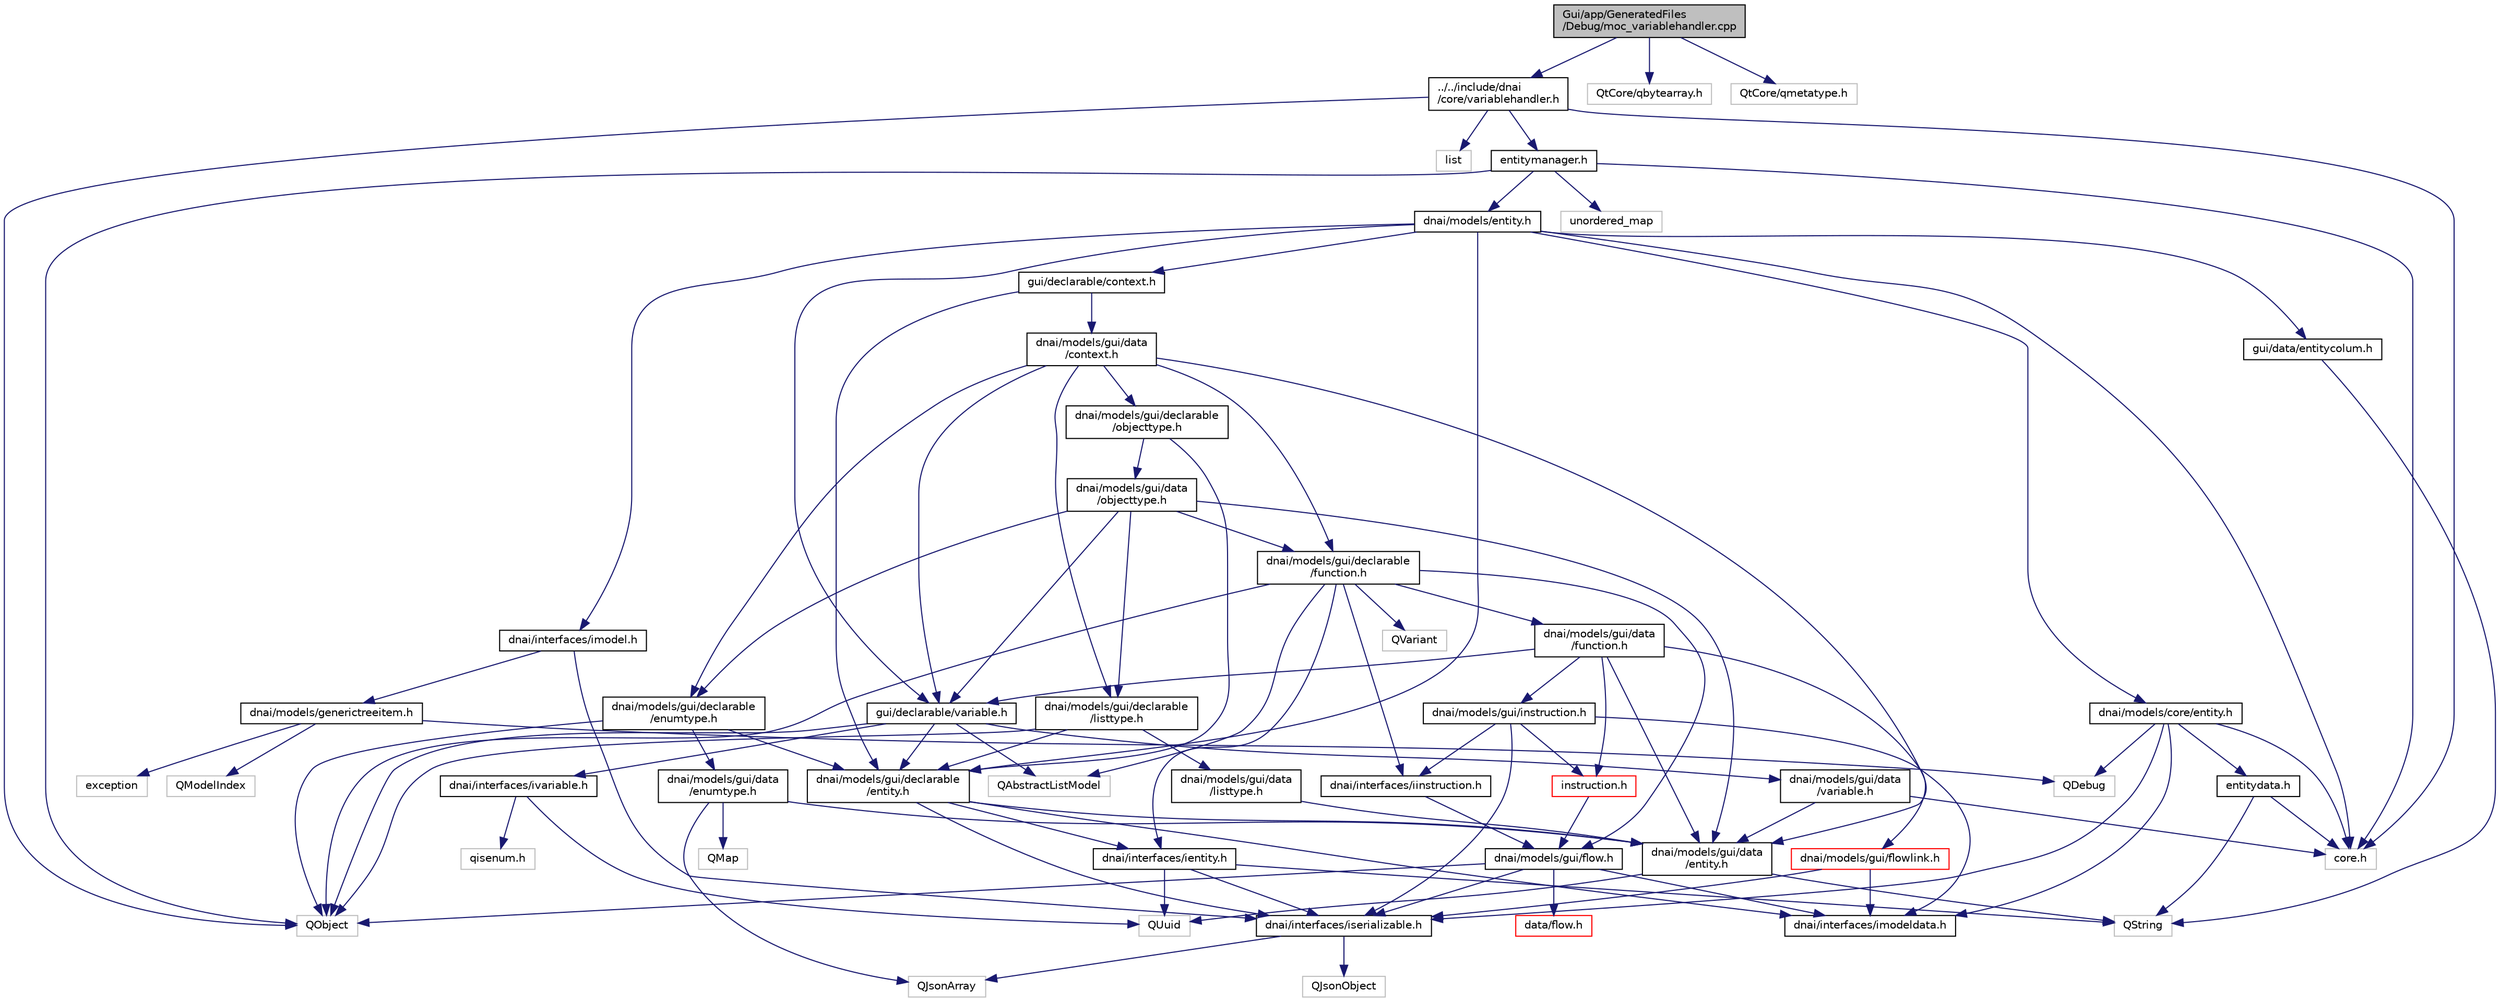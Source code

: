 digraph "Gui/app/GeneratedFiles/Debug/moc_variablehandler.cpp"
{
  edge [fontname="Helvetica",fontsize="10",labelfontname="Helvetica",labelfontsize="10"];
  node [fontname="Helvetica",fontsize="10",shape=record];
  Node1 [label="Gui/app/GeneratedFiles\l/Debug/moc_variablehandler.cpp",height=0.2,width=0.4,color="black", fillcolor="grey75", style="filled", fontcolor="black"];
  Node1 -> Node2 [color="midnightblue",fontsize="10",style="solid",fontname="Helvetica"];
  Node2 [label="../../include/dnai\l/core/variablehandler.h",height=0.2,width=0.4,color="black", fillcolor="white", style="filled",URL="$variablehandler_8h.html"];
  Node2 -> Node3 [color="midnightblue",fontsize="10",style="solid",fontname="Helvetica"];
  Node3 [label="QObject",height=0.2,width=0.4,color="grey75", fillcolor="white", style="filled"];
  Node2 -> Node4 [color="midnightblue",fontsize="10",style="solid",fontname="Helvetica"];
  Node4 [label="list",height=0.2,width=0.4,color="grey75", fillcolor="white", style="filled"];
  Node2 -> Node5 [color="midnightblue",fontsize="10",style="solid",fontname="Helvetica"];
  Node5 [label="entitymanager.h",height=0.2,width=0.4,color="black", fillcolor="white", style="filled",URL="$entitymanager_8h.html"];
  Node5 -> Node6 [color="midnightblue",fontsize="10",style="solid",fontname="Helvetica"];
  Node6 [label="unordered_map",height=0.2,width=0.4,color="grey75", fillcolor="white", style="filled"];
  Node5 -> Node3 [color="midnightblue",fontsize="10",style="solid",fontname="Helvetica"];
  Node5 -> Node7 [color="midnightblue",fontsize="10",style="solid",fontname="Helvetica"];
  Node7 [label="core.h",height=0.2,width=0.4,color="grey75", fillcolor="white", style="filled"];
  Node5 -> Node8 [color="midnightblue",fontsize="10",style="solid",fontname="Helvetica"];
  Node8 [label="dnai/models/entity.h",height=0.2,width=0.4,color="black", fillcolor="white", style="filled",URL="$entity_8h.html"];
  Node8 -> Node9 [color="midnightblue",fontsize="10",style="solid",fontname="Helvetica"];
  Node9 [label="dnai/models/core/entity.h",height=0.2,width=0.4,color="black", fillcolor="white", style="filled",URL="$core_2entity_8h.html"];
  Node9 -> Node10 [color="midnightblue",fontsize="10",style="solid",fontname="Helvetica"];
  Node10 [label="QDebug",height=0.2,width=0.4,color="grey75", fillcolor="white", style="filled"];
  Node9 -> Node7 [color="midnightblue",fontsize="10",style="solid",fontname="Helvetica"];
  Node9 -> Node11 [color="midnightblue",fontsize="10",style="solid",fontname="Helvetica"];
  Node11 [label="entitydata.h",height=0.2,width=0.4,color="black", fillcolor="white", style="filled",URL="$entitydata_8h.html"];
  Node11 -> Node12 [color="midnightblue",fontsize="10",style="solid",fontname="Helvetica"];
  Node12 [label="QString",height=0.2,width=0.4,color="grey75", fillcolor="white", style="filled"];
  Node11 -> Node7 [color="midnightblue",fontsize="10",style="solid",fontname="Helvetica"];
  Node9 -> Node13 [color="midnightblue",fontsize="10",style="solid",fontname="Helvetica"];
  Node13 [label="dnai/interfaces/imodeldata.h",height=0.2,width=0.4,color="black", fillcolor="white", style="filled",URL="$imodeldata_8h.html"];
  Node9 -> Node14 [color="midnightblue",fontsize="10",style="solid",fontname="Helvetica"];
  Node14 [label="dnai/interfaces/iserializable.h",height=0.2,width=0.4,color="black", fillcolor="white", style="filled",URL="$iserializable_8h.html"];
  Node14 -> Node15 [color="midnightblue",fontsize="10",style="solid",fontname="Helvetica"];
  Node15 [label="QJsonObject",height=0.2,width=0.4,color="grey75", fillcolor="white", style="filled"];
  Node14 -> Node16 [color="midnightblue",fontsize="10",style="solid",fontname="Helvetica"];
  Node16 [label="QJsonArray",height=0.2,width=0.4,color="grey75", fillcolor="white", style="filled"];
  Node8 -> Node17 [color="midnightblue",fontsize="10",style="solid",fontname="Helvetica"];
  Node17 [label="dnai/models/gui/declarable\l/entity.h",height=0.2,width=0.4,color="black", fillcolor="white", style="filled",URL="$gui_2declarable_2entity_8h.html"];
  Node17 -> Node13 [color="midnightblue",fontsize="10",style="solid",fontname="Helvetica"];
  Node17 -> Node14 [color="midnightblue",fontsize="10",style="solid",fontname="Helvetica"];
  Node17 -> Node18 [color="midnightblue",fontsize="10",style="solid",fontname="Helvetica"];
  Node18 [label="dnai/models/gui/data\l/entity.h",height=0.2,width=0.4,color="black", fillcolor="white", style="filled",URL="$gui_2data_2entity_8h.html"];
  Node18 -> Node12 [color="midnightblue",fontsize="10",style="solid",fontname="Helvetica"];
  Node18 -> Node19 [color="midnightblue",fontsize="10",style="solid",fontname="Helvetica"];
  Node19 [label="QUuid",height=0.2,width=0.4,color="grey75", fillcolor="white", style="filled"];
  Node17 -> Node20 [color="midnightblue",fontsize="10",style="solid",fontname="Helvetica"];
  Node20 [label="dnai/interfaces/ientity.h",height=0.2,width=0.4,color="black", fillcolor="white", style="filled",URL="$ientity_8h.html"];
  Node20 -> Node19 [color="midnightblue",fontsize="10",style="solid",fontname="Helvetica"];
  Node20 -> Node12 [color="midnightblue",fontsize="10",style="solid",fontname="Helvetica"];
  Node20 -> Node14 [color="midnightblue",fontsize="10",style="solid",fontname="Helvetica"];
  Node8 -> Node7 [color="midnightblue",fontsize="10",style="solid",fontname="Helvetica"];
  Node8 -> Node21 [color="midnightblue",fontsize="10",style="solid",fontname="Helvetica"];
  Node21 [label="dnai/interfaces/imodel.h",height=0.2,width=0.4,color="black", fillcolor="white", style="filled",URL="$imodel_8h.html"];
  Node21 -> Node14 [color="midnightblue",fontsize="10",style="solid",fontname="Helvetica"];
  Node21 -> Node22 [color="midnightblue",fontsize="10",style="solid",fontname="Helvetica"];
  Node22 [label="dnai/models/generictreeitem.h",height=0.2,width=0.4,color="black", fillcolor="white", style="filled",URL="$generictreeitem_8h.html"];
  Node22 -> Node23 [color="midnightblue",fontsize="10",style="solid",fontname="Helvetica"];
  Node23 [label="exception",height=0.2,width=0.4,color="grey75", fillcolor="white", style="filled"];
  Node22 -> Node10 [color="midnightblue",fontsize="10",style="solid",fontname="Helvetica"];
  Node22 -> Node24 [color="midnightblue",fontsize="10",style="solid",fontname="Helvetica"];
  Node24 [label="QModelIndex",height=0.2,width=0.4,color="grey75", fillcolor="white", style="filled"];
  Node8 -> Node25 [color="midnightblue",fontsize="10",style="solid",fontname="Helvetica"];
  Node25 [label="gui/data/entitycolum.h",height=0.2,width=0.4,color="black", fillcolor="white", style="filled",URL="$entitycolum_8h.html"];
  Node25 -> Node12 [color="midnightblue",fontsize="10",style="solid",fontname="Helvetica"];
  Node8 -> Node26 [color="midnightblue",fontsize="10",style="solid",fontname="Helvetica"];
  Node26 [label="gui/declarable/variable.h",height=0.2,width=0.4,color="black", fillcolor="white", style="filled",URL="$declarable_2variable_8h.html"];
  Node26 -> Node3 [color="midnightblue",fontsize="10",style="solid",fontname="Helvetica"];
  Node26 -> Node27 [color="midnightblue",fontsize="10",style="solid",fontname="Helvetica"];
  Node27 [label="dnai/interfaces/ivariable.h",height=0.2,width=0.4,color="black", fillcolor="white", style="filled",URL="$ivariable_8h.html"];
  Node27 -> Node28 [color="midnightblue",fontsize="10",style="solid",fontname="Helvetica"];
  Node28 [label="qisenum.h",height=0.2,width=0.4,color="grey75", fillcolor="white", style="filled"];
  Node27 -> Node19 [color="midnightblue",fontsize="10",style="solid",fontname="Helvetica"];
  Node26 -> Node29 [color="midnightblue",fontsize="10",style="solid",fontname="Helvetica"];
  Node29 [label="dnai/models/gui/data\l/variable.h",height=0.2,width=0.4,color="black", fillcolor="white", style="filled",URL="$data_2variable_8h.html"];
  Node29 -> Node18 [color="midnightblue",fontsize="10",style="solid",fontname="Helvetica"];
  Node29 -> Node7 [color="midnightblue",fontsize="10",style="solid",fontname="Helvetica"];
  Node26 -> Node17 [color="midnightblue",fontsize="10",style="solid",fontname="Helvetica"];
  Node26 -> Node30 [color="midnightblue",fontsize="10",style="solid",fontname="Helvetica"];
  Node30 [label="QAbstractListModel",height=0.2,width=0.4,color="grey75", fillcolor="white", style="filled"];
  Node8 -> Node31 [color="midnightblue",fontsize="10",style="solid",fontname="Helvetica"];
  Node31 [label="gui/declarable/context.h",height=0.2,width=0.4,color="black", fillcolor="white", style="filled",URL="$declarable_2context_8h.html"];
  Node31 -> Node32 [color="midnightblue",fontsize="10",style="solid",fontname="Helvetica"];
  Node32 [label="dnai/models/gui/data\l/context.h",height=0.2,width=0.4,color="black", fillcolor="white", style="filled",URL="$data_2context_8h.html"];
  Node32 -> Node18 [color="midnightblue",fontsize="10",style="solid",fontname="Helvetica"];
  Node32 -> Node26 [color="midnightblue",fontsize="10",style="solid",fontname="Helvetica"];
  Node32 -> Node33 [color="midnightblue",fontsize="10",style="solid",fontname="Helvetica"];
  Node33 [label="dnai/models/gui/declarable\l/function.h",height=0.2,width=0.4,color="black", fillcolor="white", style="filled",URL="$declarable_2function_8h.html"];
  Node33 -> Node3 [color="midnightblue",fontsize="10",style="solid",fontname="Helvetica"];
  Node33 -> Node30 [color="midnightblue",fontsize="10",style="solid",fontname="Helvetica"];
  Node33 -> Node34 [color="midnightblue",fontsize="10",style="solid",fontname="Helvetica"];
  Node34 [label="QVariant",height=0.2,width=0.4,color="grey75", fillcolor="white", style="filled"];
  Node33 -> Node20 [color="midnightblue",fontsize="10",style="solid",fontname="Helvetica"];
  Node33 -> Node35 [color="midnightblue",fontsize="10",style="solid",fontname="Helvetica"];
  Node35 [label="dnai/interfaces/iinstruction.h",height=0.2,width=0.4,color="black", fillcolor="white", style="filled",URL="$iinstruction_8h.html"];
  Node35 -> Node36 [color="midnightblue",fontsize="10",style="solid",fontname="Helvetica"];
  Node36 [label="dnai/models/gui/flow.h",height=0.2,width=0.4,color="black", fillcolor="white", style="filled",URL="$models_2gui_2flow_8h.html"];
  Node36 -> Node3 [color="midnightblue",fontsize="10",style="solid",fontname="Helvetica"];
  Node36 -> Node13 [color="midnightblue",fontsize="10",style="solid",fontname="Helvetica"];
  Node36 -> Node14 [color="midnightblue",fontsize="10",style="solid",fontname="Helvetica"];
  Node36 -> Node37 [color="midnightblue",fontsize="10",style="solid",fontname="Helvetica"];
  Node37 [label="data/flow.h",height=0.2,width=0.4,color="red", fillcolor="white", style="filled",URL="$models_2gui_2data_2flow_8h.html"];
  Node33 -> Node38 [color="midnightblue",fontsize="10",style="solid",fontname="Helvetica"];
  Node38 [label="dnai/models/gui/data\l/function.h",height=0.2,width=0.4,color="black", fillcolor="white", style="filled",URL="$data_2function_8h.html"];
  Node38 -> Node18 [color="midnightblue",fontsize="10",style="solid",fontname="Helvetica"];
  Node38 -> Node39 [color="midnightblue",fontsize="10",style="solid",fontname="Helvetica"];
  Node39 [label="instruction.h",height=0.2,width=0.4,color="red", fillcolor="white", style="filled",URL="$gui_2data_2instruction_8h.html"];
  Node39 -> Node36 [color="midnightblue",fontsize="10",style="solid",fontname="Helvetica"];
  Node38 -> Node26 [color="midnightblue",fontsize="10",style="solid",fontname="Helvetica"];
  Node38 -> Node40 [color="midnightblue",fontsize="10",style="solid",fontname="Helvetica"];
  Node40 [label="dnai/models/gui/instruction.h",height=0.2,width=0.4,color="black", fillcolor="white", style="filled",URL="$gui_2instruction_8h.html"];
  Node40 -> Node13 [color="midnightblue",fontsize="10",style="solid",fontname="Helvetica"];
  Node40 -> Node14 [color="midnightblue",fontsize="10",style="solid",fontname="Helvetica"];
  Node40 -> Node39 [color="midnightblue",fontsize="10",style="solid",fontname="Helvetica"];
  Node40 -> Node35 [color="midnightblue",fontsize="10",style="solid",fontname="Helvetica"];
  Node38 -> Node41 [color="midnightblue",fontsize="10",style="solid",fontname="Helvetica"];
  Node41 [label="dnai/models/gui/flowlink.h",height=0.2,width=0.4,color="red", fillcolor="white", style="filled",URL="$flowlink_8h.html"];
  Node41 -> Node13 [color="midnightblue",fontsize="10",style="solid",fontname="Helvetica"];
  Node41 -> Node14 [color="midnightblue",fontsize="10",style="solid",fontname="Helvetica"];
  Node33 -> Node36 [color="midnightblue",fontsize="10",style="solid",fontname="Helvetica"];
  Node32 -> Node42 [color="midnightblue",fontsize="10",style="solid",fontname="Helvetica"];
  Node42 [label="dnai/models/gui/declarable\l/objecttype.h",height=0.2,width=0.4,color="black", fillcolor="white", style="filled",URL="$declarable_2objecttype_8h.html"];
  Node42 -> Node43 [color="midnightblue",fontsize="10",style="solid",fontname="Helvetica"];
  Node43 [label="dnai/models/gui/data\l/objecttype.h",height=0.2,width=0.4,color="black", fillcolor="white", style="filled",URL="$data_2objecttype_8h.html"];
  Node43 -> Node18 [color="midnightblue",fontsize="10",style="solid",fontname="Helvetica"];
  Node43 -> Node26 [color="midnightblue",fontsize="10",style="solid",fontname="Helvetica"];
  Node43 -> Node33 [color="midnightblue",fontsize="10",style="solid",fontname="Helvetica"];
  Node43 -> Node44 [color="midnightblue",fontsize="10",style="solid",fontname="Helvetica"];
  Node44 [label="dnai/models/gui/declarable\l/enumtype.h",height=0.2,width=0.4,color="black", fillcolor="white", style="filled",URL="$declarable_2enumtype_8h.html"];
  Node44 -> Node45 [color="midnightblue",fontsize="10",style="solid",fontname="Helvetica"];
  Node45 [label="dnai/models/gui/data\l/enumtype.h",height=0.2,width=0.4,color="black", fillcolor="white", style="filled",URL="$data_2enumtype_8h.html"];
  Node45 -> Node16 [color="midnightblue",fontsize="10",style="solid",fontname="Helvetica"];
  Node45 -> Node46 [color="midnightblue",fontsize="10",style="solid",fontname="Helvetica"];
  Node46 [label="QMap",height=0.2,width=0.4,color="grey75", fillcolor="white", style="filled"];
  Node45 -> Node18 [color="midnightblue",fontsize="10",style="solid",fontname="Helvetica"];
  Node44 -> Node17 [color="midnightblue",fontsize="10",style="solid",fontname="Helvetica"];
  Node44 -> Node3 [color="midnightblue",fontsize="10",style="solid",fontname="Helvetica"];
  Node43 -> Node47 [color="midnightblue",fontsize="10",style="solid",fontname="Helvetica"];
  Node47 [label="dnai/models/gui/declarable\l/listtype.h",height=0.2,width=0.4,color="black", fillcolor="white", style="filled",URL="$declarable_2listtype_8h.html"];
  Node47 -> Node48 [color="midnightblue",fontsize="10",style="solid",fontname="Helvetica"];
  Node48 [label="dnai/models/gui/data\l/listtype.h",height=0.2,width=0.4,color="black", fillcolor="white", style="filled",URL="$data_2listtype_8h.html"];
  Node48 -> Node18 [color="midnightblue",fontsize="10",style="solid",fontname="Helvetica"];
  Node47 -> Node17 [color="midnightblue",fontsize="10",style="solid",fontname="Helvetica"];
  Node47 -> Node3 [color="midnightblue",fontsize="10",style="solid",fontname="Helvetica"];
  Node42 -> Node17 [color="midnightblue",fontsize="10",style="solid",fontname="Helvetica"];
  Node32 -> Node44 [color="midnightblue",fontsize="10",style="solid",fontname="Helvetica"];
  Node32 -> Node47 [color="midnightblue",fontsize="10",style="solid",fontname="Helvetica"];
  Node31 -> Node17 [color="midnightblue",fontsize="10",style="solid",fontname="Helvetica"];
  Node2 -> Node7 [color="midnightblue",fontsize="10",style="solid",fontname="Helvetica"];
  Node1 -> Node49 [color="midnightblue",fontsize="10",style="solid",fontname="Helvetica"];
  Node49 [label="QtCore/qbytearray.h",height=0.2,width=0.4,color="grey75", fillcolor="white", style="filled"];
  Node1 -> Node50 [color="midnightblue",fontsize="10",style="solid",fontname="Helvetica"];
  Node50 [label="QtCore/qmetatype.h",height=0.2,width=0.4,color="grey75", fillcolor="white", style="filled"];
}
